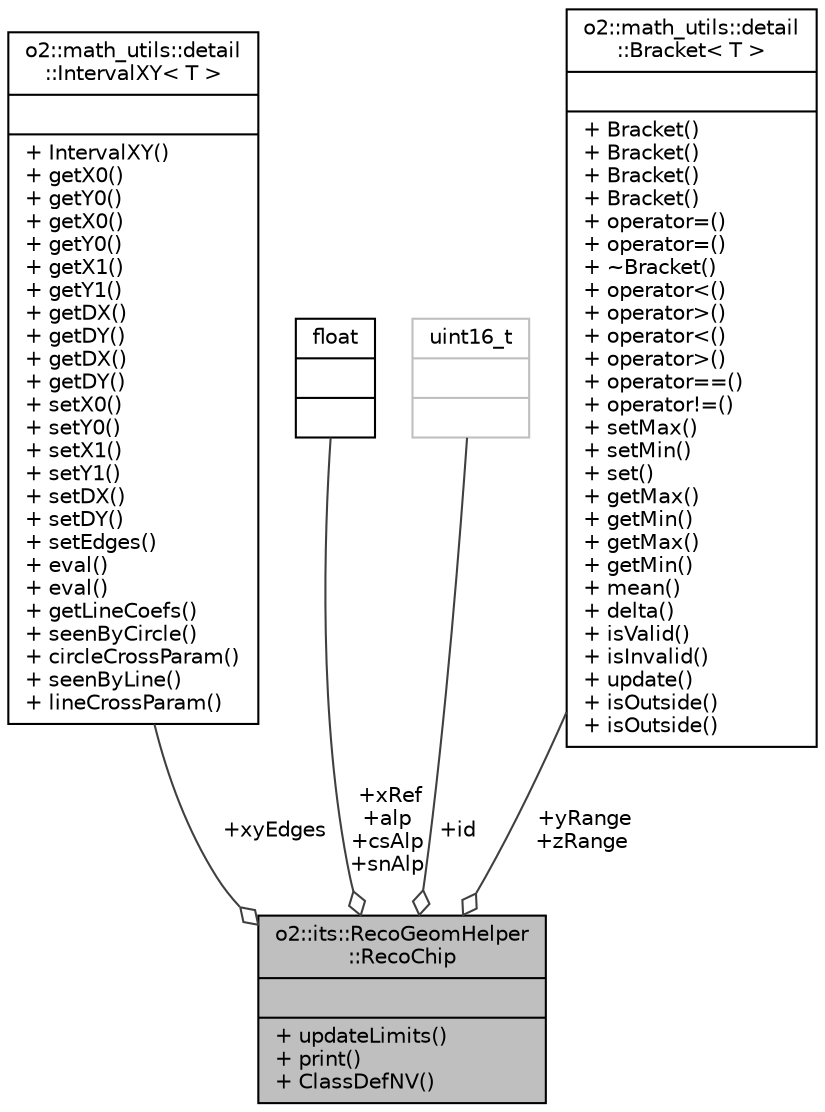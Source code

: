 digraph "o2::its::RecoGeomHelper::RecoChip"
{
 // INTERACTIVE_SVG=YES
  bgcolor="transparent";
  edge [fontname="Helvetica",fontsize="10",labelfontname="Helvetica",labelfontsize="10"];
  node [fontname="Helvetica",fontsize="10",shape=record];
  Node1 [label="{o2::its::RecoGeomHelper\l::RecoChip\n||+ updateLimits()\l+ print()\l+ ClassDefNV()\l}",height=0.2,width=0.4,color="black", fillcolor="grey75", style="filled", fontcolor="black"];
  Node2 -> Node1 [color="grey25",fontsize="10",style="solid",label=" +xyEdges" ,arrowhead="odiamond",fontname="Helvetica"];
  Node2 [label="{o2::math_utils::detail\l::IntervalXY\< T \>\n||+ IntervalXY()\l+ getX0()\l+ getY0()\l+ getX0()\l+ getY0()\l+ getX1()\l+ getY1()\l+ getDX()\l+ getDY()\l+ getDX()\l+ getDY()\l+ setX0()\l+ setY0()\l+ setX1()\l+ setY1()\l+ setDX()\l+ setDY()\l+ setEdges()\l+ eval()\l+ eval()\l+ getLineCoefs()\l+ seenByCircle()\l+ circleCrossParam()\l+ seenByLine()\l+ lineCrossParam()\l}",height=0.2,width=0.4,color="black",URL="$d8/d1f/classo2_1_1math__utils_1_1detail_1_1IntervalXY.html"];
  Node3 -> Node1 [color="grey25",fontsize="10",style="solid",label=" +xRef\n+alp\n+csAlp\n+snAlp" ,arrowhead="odiamond",fontname="Helvetica"];
  Node3 [label="{float\n||}",height=0.2,width=0.4,color="black",URL="$d4/dc3/classfloat.html"];
  Node4 -> Node1 [color="grey25",fontsize="10",style="solid",label=" +id" ,arrowhead="odiamond",fontname="Helvetica"];
  Node4 [label="{uint16_t\n||}",height=0.2,width=0.4,color="grey75"];
  Node5 -> Node1 [color="grey25",fontsize="10",style="solid",label=" +yRange\n+zRange" ,arrowhead="odiamond",fontname="Helvetica"];
  Node5 [label="{o2::math_utils::detail\l::Bracket\< T \>\n||+ Bracket()\l+ Bracket()\l+ Bracket()\l+ Bracket()\l+ operator=()\l+ operator=()\l+ ~Bracket()\l+ operator\<()\l+ operator\>()\l+ operator\<()\l+ operator\>()\l+ operator==()\l+ operator!=()\l+ setMax()\l+ setMin()\l+ set()\l+ getMax()\l+ getMin()\l+ getMax()\l+ getMin()\l+ mean()\l+ delta()\l+ isValid()\l+ isInvalid()\l+ update()\l+ isOutside()\l+ isOutside()\l}",height=0.2,width=0.4,color="black",URL="$df/df1/classo2_1_1math__utils_1_1detail_1_1Bracket.html"];
}
